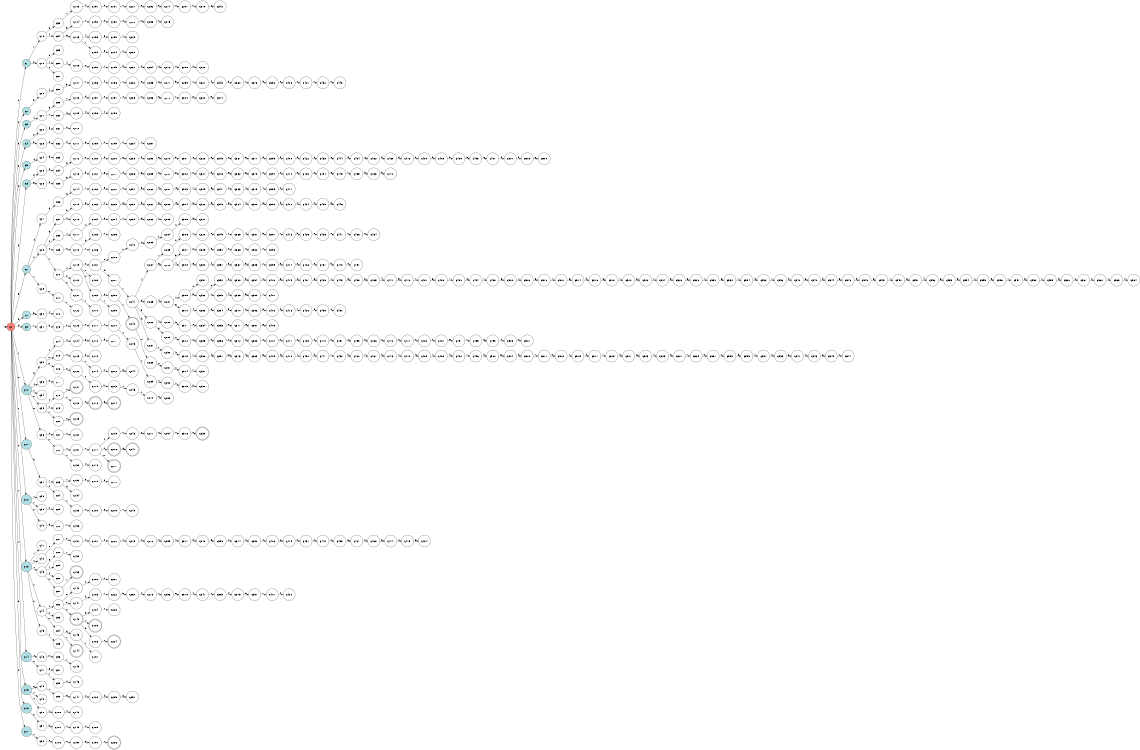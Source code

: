 digraph APTAALF {
__start0 [style = invis, shape = none, label = "", width = 0, height = 0];

rankdir=LR;
size="8,5";

s0 [style="filled", color="black", fillcolor="#ff817b" shape="circle", label="q0"];
s1 [style="filled", color="black", fillcolor="powderblue" shape="circle", label="q1"];
s2 [style="filled", color="black", fillcolor="powderblue" shape="circle", label="q2"];
s3 [style="filled", color="black", fillcolor="powderblue" shape="circle", label="q3"];
s4 [style="filled", color="black", fillcolor="powderblue" shape="circle", label="q4"];
s5 [style="filled", color="black", fillcolor="powderblue" shape="circle", label="q5"];
s6 [style="filled", color="black", fillcolor="powderblue" shape="circle", label="q6"];
s7 [style="filled", color="black", fillcolor="powderblue" shape="circle", label="q7"];
s8 [style="filled", color="black", fillcolor="powderblue" shape="circle", label="q8"];
s9 [style="filled", color="black", fillcolor="powderblue" shape="circle", label="q9"];
s10 [style="filled", color="black", fillcolor="powderblue" shape="circle", label="q10"];
s11 [style="filled", color="black", fillcolor="powderblue" shape="circle", label="q11"];
s12 [style="filled", color="black", fillcolor="powderblue" shape="circle", label="q12"];
s13 [style="filled", color="black", fillcolor="powderblue" shape="circle", label="q13"];
s14 [style="filled", color="black", fillcolor="powderblue" shape="circle", label="q14"];
s15 [style="filled", color="black", fillcolor="powderblue" shape="circle", label="q15"];
s16 [style="filled", color="black", fillcolor="powderblue" shape="circle", label="q16"];
s17 [style="filled", color="black", fillcolor="powderblue" shape="circle", label="q17"];
s18 [style="filled", color="black", fillcolor="white" shape="circle", label="q18"];
s19 [style="filled", color="black", fillcolor="white" shape="circle", label="q19"];
s20 [style="filled", color="black", fillcolor="white" shape="circle", label="q20"];
s21 [style="filled", color="black", fillcolor="white" shape="circle", label="q21"];
s22 [style="filled", color="black", fillcolor="white" shape="circle", label="q22"];
s23 [style="filled", color="black", fillcolor="white" shape="circle", label="q23"];
s24 [style="filled", color="black", fillcolor="white" shape="circle", label="q24"];
s25 [style="filled", color="black", fillcolor="white" shape="circle", label="q25"];
s26 [style="filled", color="black", fillcolor="white" shape="circle", label="q26"];
s27 [style="filled", color="black", fillcolor="white" shape="circle", label="q27"];
s28 [style="filled", color="black", fillcolor="white" shape="circle", label="q28"];
s29 [style="filled", color="black", fillcolor="white" shape="circle", label="q29"];
s30 [style="filled", color="black", fillcolor="white" shape="circle", label="q30"];
s31 [style="filled", color="black", fillcolor="white" shape="circle", label="q31"];
s32 [style="filled", color="black", fillcolor="white" shape="circle", label="q32"];
s33 [style="filled", color="black", fillcolor="white" shape="circle", label="q33"];
s34 [style="filled", color="black", fillcolor="white" shape="circle", label="q34"];
s35 [style="filled", color="black", fillcolor="white" shape="circle", label="q35"];
s36 [style="filled", color="black", fillcolor="white" shape="circle", label="q36"];
s37 [style="filled", color="black", fillcolor="white" shape="circle", label="q37"];
s38 [style="filled", color="black", fillcolor="white" shape="circle", label="q38"];
s39 [style="filled", color="black", fillcolor="white" shape="circle", label="q39"];
s40 [style="filled", color="black", fillcolor="white" shape="circle", label="q40"];
s41 [style="filled", color="black", fillcolor="white" shape="circle", label="q41"];
s42 [style="filled", color="black", fillcolor="white" shape="circle", label="q42"];
s43 [style="filled", color="black", fillcolor="white" shape="circle", label="q43"];
s44 [style="filled", color="black", fillcolor="white" shape="circle", label="q44"];
s45 [style="filled", color="black", fillcolor="white" shape="circle", label="q45"];
s46 [style="filled", color="black", fillcolor="white" shape="circle", label="q46"];
s47 [style="filled", color="black", fillcolor="white" shape="circle", label="q47"];
s48 [style="filled", color="black", fillcolor="white" shape="circle", label="q48"];
s49 [style="filled", color="black", fillcolor="white" shape="circle", label="q49"];
s50 [style="filled", color="black", fillcolor="white" shape="circle", label="q50"];
s51 [style="filled", color="black", fillcolor="white" shape="circle", label="q51"];
s52 [style="filled", color="black", fillcolor="white" shape="circle", label="q52"];
s53 [style="filled", color="black", fillcolor="white" shape="circle", label="q53"];
s54 [style="filled", color="black", fillcolor="white" shape="circle", label="q54"];
s55 [style="filled", color="black", fillcolor="white" shape="circle", label="q55"];
s56 [style="filled", color="black", fillcolor="white" shape="circle", label="q56"];
s57 [style="filled", color="black", fillcolor="white" shape="circle", label="q57"];
s58 [style="filled", color="black", fillcolor="white" shape="circle", label="q58"];
s59 [style="filled", color="black", fillcolor="white" shape="circle", label="q59"];
s60 [style="filled", color="black", fillcolor="white" shape="circle", label="q60"];
s61 [style="filled", color="black", fillcolor="white" shape="circle", label="q61"];
s62 [style="filled", color="black", fillcolor="white" shape="circle", label="q62"];
s63 [style="filled", color="black", fillcolor="white" shape="circle", label="q63"];
s64 [style="filled", color="black", fillcolor="white" shape="circle", label="q64"];
s65 [style="filled", color="black", fillcolor="white" shape="circle", label="q65"];
s66 [style="filled", color="black", fillcolor="white" shape="circle", label="q66"];
s67 [style="filled", color="black", fillcolor="white" shape="circle", label="q67"];
s68 [style="filled", color="black", fillcolor="white" shape="circle", label="q68"];
s69 [style="filled", color="black", fillcolor="white" shape="circle", label="q69"];
s70 [style="filled", color="black", fillcolor="white" shape="circle", label="q70"];
s71 [style="filled", color="black", fillcolor="white" shape="circle", label="q71"];
s72 [style="filled", color="black", fillcolor="white" shape="circle", label="q72"];
s73 [style="filled", color="black", fillcolor="white" shape="circle", label="q73"];
s74 [style="filled", color="black", fillcolor="white" shape="circle", label="q74"];
s75 [style="filled", color="black", fillcolor="white" shape="circle", label="q75"];
s76 [style="filled", color="black", fillcolor="white" shape="circle", label="q76"];
s77 [style="filled", color="black", fillcolor="white" shape="circle", label="q77"];
s78 [style="filled", color="black", fillcolor="white" shape="circle", label="q78"];
s79 [style="filled", color="black", fillcolor="white" shape="circle", label="q79"];
s80 [style="filled", color="black", fillcolor="white" shape="circle", label="q80"];
s81 [style="filled", color="black", fillcolor="white" shape="circle", label="q81"];
s82 [style="filled", color="black", fillcolor="white" shape="circle", label="q82"];
s83 [style="filled", color="black", fillcolor="white" shape="circle", label="q83"];
s84 [style="filled", color="black", fillcolor="white" shape="circle", label="q84"];
s85 [style="filled", color="black", fillcolor="white" shape="circle", label="q85"];
s86 [style="filled", color="black", fillcolor="white" shape="circle", label="q86"];
s87 [style="filled", color="black", fillcolor="white" shape="circle", label="q87"];
s88 [style="filled", color="black", fillcolor="white" shape="circle", label="q88"];
s89 [style="filled", color="black", fillcolor="white" shape="circle", label="q89"];
s90 [style="filled", color="black", fillcolor="white" shape="circle", label="q90"];
s91 [style="filled", color="black", fillcolor="white" shape="circle", label="q91"];
s92 [style="filled", color="black", fillcolor="white" shape="circle", label="q92"];
s93 [style="filled", color="black", fillcolor="white" shape="circle", label="q93"];
s94 [style="filled", color="black", fillcolor="white" shape="circle", label="q94"];
s95 [style="filled", color="black", fillcolor="white" shape="circle", label="q95"];
s96 [style="filled", color="black", fillcolor="white" shape="circle", label="q96"];
s97 [style="filled", color="black", fillcolor="white" shape="circle", label="q97"];
s98 [style="filled", color="black", fillcolor="white" shape="circle", label="q98"];
s99 [style="filled", color="black", fillcolor="white" shape="circle", label="q99"];
s100 [style="filled", color="black", fillcolor="white" shape="circle", label="q100"];
s101 [style="filled", color="black", fillcolor="white" shape="circle", label="q101"];
s102 [style="filled", color="black", fillcolor="white" shape="circle", label="q102"];
s103 [style="filled", color="black", fillcolor="white" shape="circle", label="q103"];
s104 [style="filled", color="black", fillcolor="white" shape="circle", label="q104"];
s105 [style="filled", color="black", fillcolor="white" shape="circle", label="q105"];
s106 [style="filled", color="black", fillcolor="white" shape="circle", label="q106"];
s107 [style="filled", color="black", fillcolor="white" shape="circle", label="q107"];
s108 [style="filled", color="black", fillcolor="white" shape="circle", label="q108"];
s109 [style="filled", color="black", fillcolor="white" shape="circle", label="q109"];
s110 [style="filled", color="black", fillcolor="white" shape="circle", label="q110"];
s111 [style="filled", color="black", fillcolor="white" shape="circle", label="q111"];
s112 [style="filled", color="black", fillcolor="white" shape="circle", label="q112"];
s113 [style="filled", color="black", fillcolor="white" shape="circle", label="q113"];
s114 [style="filled", color="black", fillcolor="white" shape="circle", label="q114"];
s115 [style="filled", color="black", fillcolor="white" shape="circle", label="q115"];
s116 [style="filled", color="black", fillcolor="white" shape="circle", label="q116"];
s117 [style="filled", color="black", fillcolor="white" shape="circle", label="q117"];
s118 [style="filled", color="black", fillcolor="white" shape="circle", label="q118"];
s119 [style="filled", color="black", fillcolor="white" shape="circle", label="q119"];
s120 [style="filled", color="black", fillcolor="white" shape="circle", label="q120"];
s121 [style="filled", color="black", fillcolor="white" shape="circle", label="q121"];
s122 [style="filled", color="black", fillcolor="white" shape="circle", label="q122"];
s123 [style="filled", color="black", fillcolor="white" shape="circle", label="q123"];
s124 [style="filled", color="black", fillcolor="white" shape="circle", label="q124"];
s125 [style="filled", color="black", fillcolor="white" shape="circle", label="q125"];
s126 [style="filled", color="black", fillcolor="white" shape="circle", label="q126"];
s127 [style="rounded,filled", color="black", fillcolor="white" shape="doublecircle", label="q127"];
s128 [style="filled", color="black", fillcolor="white" shape="circle", label="q128"];
s129 [style="rounded,filled", color="black", fillcolor="white" shape="doublecircle", label="q129"];
s130 [style="filled", color="black", fillcolor="white" shape="circle", label="q130"];
s131 [style="filled", color="black", fillcolor="white" shape="circle", label="q131"];
s132 [style="filled", color="black", fillcolor="white" shape="circle", label="q132"];
s133 [style="filled", color="black", fillcolor="white" shape="circle", label="q133"];
s134 [style="filled", color="black", fillcolor="white" shape="circle", label="q134"];
s135 [style="filled", color="black", fillcolor="white" shape="circle", label="q135"];
s136 [style="filled", color="black", fillcolor="white" shape="circle", label="q136"];
s137 [style="filled", color="black", fillcolor="white" shape="circle", label="q137"];
s138 [style="filled", color="black", fillcolor="white" shape="circle", label="q138"];
s139 [style="rounded,filled", color="black", fillcolor="white" shape="doublecircle", label="q139"];
s140 [style="filled", color="black", fillcolor="white" shape="circle", label="q140"];
s141 [style="filled", color="black", fillcolor="white" shape="circle", label="q141"];
s142 [style="rounded,filled", color="black", fillcolor="white" shape="doublecircle", label="q142"];
s143 [style="filled", color="black", fillcolor="white" shape="circle", label="q143"];
s144 [style="rounded,filled", color="black", fillcolor="white" shape="doublecircle", label="q144"];
s145 [style="filled", color="black", fillcolor="white" shape="circle", label="q145"];
s146 [style="filled", color="black", fillcolor="white" shape="circle", label="q146"];
s147 [style="filled", color="black", fillcolor="white" shape="circle", label="q147"];
s148 [style="filled", color="black", fillcolor="white" shape="circle", label="q148"];
s149 [style="filled", color="black", fillcolor="white" shape="circle", label="q149"];
s150 [style="filled", color="black", fillcolor="white" shape="circle", label="q150"];
s151 [style="filled", color="black", fillcolor="white" shape="circle", label="q151"];
s152 [style="filled", color="black", fillcolor="white" shape="circle", label="q152"];
s153 [style="filled", color="black", fillcolor="white" shape="circle", label="q153"];
s154 [style="filled", color="black", fillcolor="white" shape="circle", label="q154"];
s155 [style="filled", color="black", fillcolor="white" shape="circle", label="q155"];
s156 [style="filled", color="black", fillcolor="white" shape="circle", label="q156"];
s157 [style="filled", color="black", fillcolor="white" shape="circle", label="q157"];
s158 [style="filled", color="black", fillcolor="white" shape="circle", label="q158"];
s159 [style="filled", color="black", fillcolor="white" shape="circle", label="q159"];
s160 [style="filled", color="black", fillcolor="white" shape="circle", label="q160"];
s161 [style="filled", color="black", fillcolor="white" shape="circle", label="q161"];
s162 [style="filled", color="black", fillcolor="white" shape="circle", label="q162"];
s163 [style="filled", color="black", fillcolor="white" shape="circle", label="q163"];
s164 [style="filled", color="black", fillcolor="white" shape="circle", label="q164"];
s165 [style="filled", color="black", fillcolor="white" shape="circle", label="q165"];
s166 [style="filled", color="black", fillcolor="white" shape="circle", label="q166"];
s167 [style="filled", color="black", fillcolor="white" shape="circle", label="q167"];
s168 [style="filled", color="black", fillcolor="white" shape="circle", label="q168"];
s169 [style="filled", color="black", fillcolor="white" shape="circle", label="q169"];
s170 [style="filled", color="black", fillcolor="white" shape="circle", label="q170"];
s171 [style="filled", color="black", fillcolor="white" shape="circle", label="q171"];
s172 [style="filled", color="black", fillcolor="white" shape="circle", label="q172"];
s173 [style="filled", color="black", fillcolor="white" shape="circle", label="q173"];
s174 [style="filled", color="black", fillcolor="white" shape="circle", label="q174"];
s175 [style="filled", color="black", fillcolor="white" shape="circle", label="q175"];
s176 [style="rounded,filled", color="black", fillcolor="white" shape="doublecircle", label="q176"];
s177 [style="filled", color="black", fillcolor="white" shape="circle", label="q177"];
s178 [style="filled", color="black", fillcolor="white" shape="circle", label="q178"];
s179 [style="filled", color="black", fillcolor="white" shape="circle", label="q179"];
s180 [style="filled", color="black", fillcolor="white" shape="circle", label="q180"];
s181 [style="filled", color="black", fillcolor="white" shape="circle", label="q181"];
s182 [style="filled", color="black", fillcolor="white" shape="circle", label="q182"];
s183 [style="filled", color="black", fillcolor="white" shape="circle", label="q183"];
s184 [style="filled", color="black", fillcolor="white" shape="circle", label="q184"];
s185 [style="rounded,filled", color="black", fillcolor="white" shape="doublecircle", label="q185"];
s186 [style="filled", color="black", fillcolor="white" shape="circle", label="q186"];
s187 [style="filled", color="black", fillcolor="white" shape="circle", label="q187"];
s188 [style="filled", color="black", fillcolor="white" shape="circle", label="q188"];
s189 [style="filled", color="black", fillcolor="white" shape="circle", label="q189"];
s190 [style="filled", color="black", fillcolor="white" shape="circle", label="q190"];
s191 [style="filled", color="black", fillcolor="white" shape="circle", label="q191"];
s192 [style="filled", color="black", fillcolor="white" shape="circle", label="q192"];
s193 [style="filled", color="black", fillcolor="white" shape="circle", label="q193"];
s194 [style="filled", color="black", fillcolor="white" shape="circle", label="q194"];
s195 [style="filled", color="black", fillcolor="white" shape="circle", label="q195"];
s196 [style="filled", color="black", fillcolor="white" shape="circle", label="q196"];
s197 [style="filled", color="black", fillcolor="white" shape="circle", label="q197"];
s198 [style="filled", color="black", fillcolor="white" shape="circle", label="q198"];
s199 [style="filled", color="black", fillcolor="white" shape="circle", label="q199"];
s200 [style="filled", color="black", fillcolor="white" shape="circle", label="q200"];
s201 [style="filled", color="black", fillcolor="white" shape="circle", label="q201"];
s202 [style="filled", color="black", fillcolor="white" shape="circle", label="q202"];
s203 [style="filled", color="black", fillcolor="white" shape="circle", label="q203"];
s204 [style="filled", color="black", fillcolor="white" shape="circle", label="q204"];
s205 [style="filled", color="black", fillcolor="white" shape="circle", label="q205"];
s206 [style="filled", color="black", fillcolor="white" shape="circle", label="q206"];
s207 [style="filled", color="black", fillcolor="white" shape="circle", label="q207"];
s208 [style="filled", color="black", fillcolor="white" shape="circle", label="q208"];
s209 [style="filled", color="black", fillcolor="white" shape="circle", label="q209"];
s210 [style="filled", color="black", fillcolor="white" shape="circle", label="q210"];
s211 [style="filled", color="black", fillcolor="white" shape="circle", label="q211"];
s212 [style="filled", color="black", fillcolor="white" shape="circle", label="q212"];
s213 [style="filled", color="black", fillcolor="white" shape="circle", label="q213"];
s214 [style="rounded,filled", color="black", fillcolor="white" shape="doublecircle", label="q214"];
s215 [style="filled", color="black", fillcolor="white" shape="circle", label="q215"];
s216 [style="rounded,filled", color="black", fillcolor="white" shape="doublecircle", label="q216"];
s217 [style="rounded,filled", color="black", fillcolor="white" shape="doublecircle", label="q217"];
s218 [style="filled", color="black", fillcolor="white" shape="circle", label="q218"];
s219 [style="filled", color="black", fillcolor="white" shape="circle", label="q219"];
s220 [style="filled", color="black", fillcolor="white" shape="circle", label="q220"];
s221 [style="filled", color="black", fillcolor="white" shape="circle", label="q221"];
s222 [style="filled", color="black", fillcolor="white" shape="circle", label="q222"];
s223 [style="filled", color="black", fillcolor="white" shape="circle", label="q223"];
s224 [style="rounded,filled", color="black", fillcolor="white" shape="doublecircle", label="q224"];
s225 [style="filled", color="black", fillcolor="white" shape="circle", label="q225"];
s226 [style="rounded,filled", color="black", fillcolor="white" shape="doublecircle", label="q226"];
s227 [style="filled", color="black", fillcolor="white" shape="circle", label="q227"];
s228 [style="filled", color="black", fillcolor="white" shape="circle", label="q228"];
s229 [style="filled", color="black", fillcolor="white" shape="circle", label="q229"];
s230 [style="filled", color="black", fillcolor="white" shape="circle", label="q230"];
s231 [style="filled", color="black", fillcolor="white" shape="circle", label="q231"];
s232 [style="filled", color="black", fillcolor="white" shape="circle", label="q232"];
s233 [style="filled", color="black", fillcolor="white" shape="circle", label="q233"];
s234 [style="filled", color="black", fillcolor="white" shape="circle", label="q234"];
s235 [style="filled", color="black", fillcolor="white" shape="circle", label="q235"];
s236 [style="filled", color="black", fillcolor="white" shape="circle", label="q236"];
s237 [style="filled", color="black", fillcolor="white" shape="circle", label="q237"];
s238 [style="filled", color="black", fillcolor="white" shape="circle", label="q238"];
s239 [style="filled", color="black", fillcolor="white" shape="circle", label="q239"];
s240 [style="filled", color="black", fillcolor="white" shape="circle", label="q240"];
s241 [style="filled", color="black", fillcolor="white" shape="circle", label="q241"];
s242 [style="rounded,filled", color="black", fillcolor="white" shape="doublecircle", label="q242"];
s243 [style="filled", color="black", fillcolor="white" shape="circle", label="q243"];
s244 [style="filled", color="black", fillcolor="white" shape="circle", label="q244"];
s245 [style="filled", color="black", fillcolor="white" shape="circle", label="q245"];
s246 [style="filled", color="black", fillcolor="white" shape="circle", label="q246"];
s247 [style="rounded,filled", color="black", fillcolor="white" shape="doublecircle", label="q247"];
s248 [style="filled", color="black", fillcolor="white" shape="circle", label="q248"];
s249 [style="filled", color="black", fillcolor="white" shape="circle", label="q249"];
s250 [style="filled", color="black", fillcolor="white" shape="circle", label="q250"];
s251 [style="filled", color="black", fillcolor="white" shape="circle", label="q251"];
s252 [style="filled", color="black", fillcolor="white" shape="circle", label="q252"];
s253 [style="filled", color="black", fillcolor="white" shape="circle", label="q253"];
s254 [style="filled", color="black", fillcolor="white" shape="circle", label="q254"];
s255 [style="filled", color="black", fillcolor="white" shape="circle", label="q255"];
s256 [style="filled", color="black", fillcolor="white" shape="circle", label="q256"];
s257 [style="filled", color="black", fillcolor="white" shape="circle", label="q257"];
s258 [style="filled", color="black", fillcolor="white" shape="circle", label="q258"];
s259 [style="filled", color="black", fillcolor="white" shape="circle", label="q259"];
s260 [style="filled", color="black", fillcolor="white" shape="circle", label="q260"];
s261 [style="filled", color="black", fillcolor="white" shape="circle", label="q261"];
s262 [style="filled", color="black", fillcolor="white" shape="circle", label="q262"];
s263 [style="filled", color="black", fillcolor="white" shape="circle", label="q263"];
s264 [style="filled", color="black", fillcolor="white" shape="circle", label="q264"];
s265 [style="filled", color="black", fillcolor="white" shape="circle", label="q265"];
s266 [style="filled", color="black", fillcolor="white" shape="circle", label="q266"];
s267 [style="filled", color="black", fillcolor="white" shape="circle", label="q267"];
s268 [style="filled", color="black", fillcolor="white" shape="circle", label="q268"];
s269 [style="filled", color="black", fillcolor="white" shape="circle", label="q269"];
s270 [style="filled", color="black", fillcolor="white" shape="circle", label="q270"];
s271 [style="filled", color="black", fillcolor="white" shape="circle", label="q271"];
s272 [style="filled", color="black", fillcolor="white" shape="circle", label="q272"];
s273 [style="filled", color="black", fillcolor="white" shape="circle", label="q273"];
s274 [style="filled", color="black", fillcolor="white" shape="circle", label="q274"];
s275 [style="filled", color="black", fillcolor="white" shape="circle", label="q275"];
s276 [style="filled", color="black", fillcolor="white" shape="circle", label="q276"];
s277 [style="filled", color="black", fillcolor="white" shape="circle", label="q277"];
s278 [style="filled", color="black", fillcolor="white" shape="circle", label="q278"];
s279 [style="filled", color="black", fillcolor="white" shape="circle", label="q279"];
s280 [style="filled", color="black", fillcolor="white" shape="circle", label="q280"];
s281 [style="filled", color="black", fillcolor="white" shape="circle", label="q281"];
s282 [style="filled", color="black", fillcolor="white" shape="circle", label="q282"];
s283 [style="filled", color="black", fillcolor="white" shape="circle", label="q283"];
s284 [style="filled", color="black", fillcolor="white" shape="circle", label="q284"];
s285 [style="filled", color="black", fillcolor="white" shape="circle", label="q285"];
s286 [style="filled", color="black", fillcolor="white" shape="circle", label="q286"];
s287 [style="filled", color="black", fillcolor="white" shape="circle", label="q287"];
s288 [style="filled", color="black", fillcolor="white" shape="circle", label="q288"];
s289 [style="filled", color="black", fillcolor="white" shape="circle", label="q289"];
s290 [style="filled", color="black", fillcolor="white" shape="circle", label="q290"];
s291 [style="filled", color="black", fillcolor="white" shape="circle", label="q291"];
s292 [style="filled", color="black", fillcolor="white" shape="circle", label="q292"];
s293 [style="filled", color="black", fillcolor="white" shape="circle", label="q293"];
s294 [style="filled", color="black", fillcolor="white" shape="circle", label="q294"];
s295 [style="filled", color="black", fillcolor="white" shape="circle", label="q295"];
s296 [style="filled", color="black", fillcolor="white" shape="circle", label="q296"];
s297 [style="filled", color="black", fillcolor="white" shape="circle", label="q297"];
s298 [style="filled", color="black", fillcolor="white" shape="circle", label="q298"];
s299 [style="filled", color="black", fillcolor="white" shape="circle", label="q299"];
s300 [style="filled", color="black", fillcolor="white" shape="circle", label="q300"];
s301 [style="filled", color="black", fillcolor="white" shape="circle", label="q301"];
s302 [style="filled", color="black", fillcolor="white" shape="circle", label="q302"];
s303 [style="filled", color="black", fillcolor="white" shape="circle", label="q303"];
s304 [style="filled", color="black", fillcolor="white" shape="circle", label="q304"];
s305 [style="filled", color="black", fillcolor="white" shape="circle", label="q305"];
s306 [style="filled", color="black", fillcolor="white" shape="circle", label="q306"];
s307 [style="filled", color="black", fillcolor="white" shape="circle", label="q307"];
s308 [style="filled", color="black", fillcolor="white" shape="circle", label="q308"];
s309 [style="filled", color="black", fillcolor="white" shape="circle", label="q309"];
s310 [style="filled", color="black", fillcolor="white" shape="circle", label="q310"];
s311 [style="filled", color="black", fillcolor="white" shape="circle", label="q311"];
s312 [style="filled", color="black", fillcolor="white" shape="circle", label="q312"];
s313 [style="filled", color="black", fillcolor="white" shape="circle", label="q313"];
s314 [style="filled", color="black", fillcolor="white" shape="circle", label="q314"];
s315 [style="filled", color="black", fillcolor="white" shape="circle", label="q315"];
s316 [style="filled", color="black", fillcolor="white" shape="circle", label="q316"];
s317 [style="filled", color="black", fillcolor="white" shape="circle", label="q317"];
s318 [style="filled", color="black", fillcolor="white" shape="circle", label="q318"];
s319 [style="filled", color="black", fillcolor="white" shape="circle", label="q319"];
s320 [style="filled", color="black", fillcolor="white" shape="circle", label="q320"];
s321 [style="filled", color="black", fillcolor="white" shape="circle", label="q321"];
s322 [style="filled", color="black", fillcolor="white" shape="circle", label="q322"];
s323 [style="filled", color="black", fillcolor="white" shape="circle", label="q323"];
s324 [style="filled", color="black", fillcolor="white" shape="circle", label="q324"];
s325 [style="filled", color="black", fillcolor="white" shape="circle", label="q325"];
s326 [style="filled", color="black", fillcolor="white" shape="circle", label="q326"];
s327 [style="filled", color="black", fillcolor="white" shape="circle", label="q327"];
s328 [style="filled", color="black", fillcolor="white" shape="circle", label="q328"];
s329 [style="filled", color="black", fillcolor="white" shape="circle", label="q329"];
s330 [style="filled", color="black", fillcolor="white" shape="circle", label="q330"];
s331 [style="filled", color="black", fillcolor="white" shape="circle", label="q331"];
s332 [style="filled", color="black", fillcolor="white" shape="circle", label="q332"];
s333 [style="filled", color="black", fillcolor="white" shape="circle", label="q333"];
s334 [style="filled", color="black", fillcolor="white" shape="circle", label="q334"];
s335 [style="filled", color="black", fillcolor="white" shape="circle", label="q335"];
s336 [style="filled", color="black", fillcolor="white" shape="circle", label="q336"];
s337 [style="filled", color="black", fillcolor="white" shape="circle", label="q337"];
s338 [style="filled", color="black", fillcolor="white" shape="circle", label="q338"];
s339 [style="rounded,filled", color="black", fillcolor="white" shape="doublecircle", label="q339"];
s340 [style="filled", color="black", fillcolor="white" shape="circle", label="q340"];
s341 [style="filled", color="black", fillcolor="white" shape="circle", label="q341"];
s342 [style="filled", color="black", fillcolor="white" shape="circle", label="q342"];
s343 [style="filled", color="black", fillcolor="white" shape="circle", label="q343"];
s344 [style="filled", color="black", fillcolor="white" shape="circle", label="q344"];
s345 [style="filled", color="black", fillcolor="white" shape="circle", label="q345"];
s346 [style="filled", color="black", fillcolor="white" shape="circle", label="q346"];
s347 [style="filled", color="black", fillcolor="white" shape="circle", label="q347"];
s348 [style="filled", color="black", fillcolor="white" shape="circle", label="q348"];
s349 [style="filled", color="black", fillcolor="white" shape="circle", label="q349"];
s350 [style="filled", color="black", fillcolor="white" shape="circle", label="q350"];
s351 [style="filled", color="black", fillcolor="white" shape="circle", label="q351"];
s352 [style="filled", color="black", fillcolor="white" shape="circle", label="q352"];
s353 [style="filled", color="black", fillcolor="white" shape="circle", label="q353"];
s354 [style="filled", color="black", fillcolor="white" shape="circle", label="q354"];
s355 [style="filled", color="black", fillcolor="white" shape="circle", label="q355"];
s356 [style="filled", color="black", fillcolor="white" shape="circle", label="q356"];
s357 [style="filled", color="black", fillcolor="white" shape="circle", label="q357"];
s358 [style="filled", color="black", fillcolor="white" shape="circle", label="q358"];
s359 [style="filled", color="black", fillcolor="white" shape="circle", label="q359"];
s360 [style="filled", color="black", fillcolor="white" shape="circle", label="q360"];
s361 [style="filled", color="black", fillcolor="white" shape="circle", label="q361"];
s362 [style="filled", color="black", fillcolor="white" shape="circle", label="q362"];
s363 [style="filled", color="black", fillcolor="white" shape="circle", label="q363"];
s364 [style="filled", color="black", fillcolor="white" shape="circle", label="q364"];
s365 [style="filled", color="black", fillcolor="white" shape="circle", label="q365"];
s366 [style="filled", color="black", fillcolor="white" shape="circle", label="q366"];
s367 [style="filled", color="black", fillcolor="white" shape="circle", label="q367"];
s368 [style="filled", color="black", fillcolor="white" shape="circle", label="q368"];
s369 [style="filled", color="black", fillcolor="white" shape="circle", label="q369"];
s370 [style="filled", color="black", fillcolor="white" shape="circle", label="q370"];
s371 [style="filled", color="black", fillcolor="white" shape="circle", label="q371"];
s372 [style="filled", color="black", fillcolor="white" shape="circle", label="q372"];
s373 [style="filled", color="black", fillcolor="white" shape="circle", label="q373"];
s374 [style="filled", color="black", fillcolor="white" shape="circle", label="q374"];
s375 [style="filled", color="black", fillcolor="white" shape="circle", label="q375"];
s376 [style="filled", color="black", fillcolor="white" shape="circle", label="q376"];
s377 [style="filled", color="black", fillcolor="white" shape="circle", label="q377"];
s378 [style="filled", color="black", fillcolor="white" shape="circle", label="q378"];
s379 [style="filled", color="black", fillcolor="white" shape="circle", label="q379"];
s380 [style="filled", color="black", fillcolor="white" shape="circle", label="q380"];
s381 [style="filled", color="black", fillcolor="white" shape="circle", label="q381"];
s382 [style="filled", color="black", fillcolor="white" shape="circle", label="q382"];
s383 [style="filled", color="black", fillcolor="white" shape="circle", label="q383"];
s384 [style="filled", color="black", fillcolor="white" shape="circle", label="q384"];
s385 [style="filled", color="black", fillcolor="white" shape="circle", label="q385"];
s386 [style="filled", color="black", fillcolor="white" shape="circle", label="q386"];
s387 [style="filled", color="black", fillcolor="white" shape="circle", label="q387"];
s388 [style="filled", color="black", fillcolor="white" shape="circle", label="q388"];
s389 [style="filled", color="black", fillcolor="white" shape="circle", label="q389"];
s390 [style="filled", color="black", fillcolor="white" shape="circle", label="q390"];
s391 [style="filled", color="black", fillcolor="white" shape="circle", label="q391"];
s392 [style="filled", color="black", fillcolor="white" shape="circle", label="q392"];
s393 [style="filled", color="black", fillcolor="white" shape="circle", label="q393"];
s394 [style="filled", color="black", fillcolor="white" shape="circle", label="q394"];
s395 [style="filled", color="black", fillcolor="white" shape="circle", label="q395"];
s396 [style="filled", color="black", fillcolor="white" shape="circle", label="q396"];
s397 [style="filled", color="black", fillcolor="white" shape="circle", label="q397"];
s398 [style="filled", color="black", fillcolor="white" shape="circle", label="q398"];
s399 [style="filled", color="black", fillcolor="white" shape="circle", label="q399"];
s400 [style="filled", color="black", fillcolor="white" shape="circle", label="q400"];
s401 [style="filled", color="black", fillcolor="white" shape="circle", label="q401"];
s402 [style="filled", color="black", fillcolor="white" shape="circle", label="q402"];
s403 [style="filled", color="black", fillcolor="white" shape="circle", label="q403"];
s404 [style="filled", color="black", fillcolor="white" shape="circle", label="q404"];
s405 [style="filled", color="black", fillcolor="white" shape="circle", label="q405"];
s406 [style="filled", color="black", fillcolor="white" shape="circle", label="q406"];
s407 [style="filled", color="black", fillcolor="white" shape="circle", label="q407"];
s408 [style="filled", color="black", fillcolor="white" shape="circle", label="q408"];
s409 [style="filled", color="black", fillcolor="white" shape="circle", label="q409"];
s410 [style="filled", color="black", fillcolor="white" shape="circle", label="q410"];
s411 [style="filled", color="black", fillcolor="white" shape="circle", label="q411"];
s412 [style="filled", color="black", fillcolor="white" shape="circle", label="q412"];
s413 [style="filled", color="black", fillcolor="white" shape="circle", label="q413"];
s414 [style="filled", color="black", fillcolor="white" shape="circle", label="q414"];
s415 [style="filled", color="black", fillcolor="white" shape="circle", label="q415"];
s416 [style="filled", color="black", fillcolor="white" shape="circle", label="q416"];
s417 [style="filled", color="black", fillcolor="white" shape="circle", label="q417"];
s418 [style="filled", color="black", fillcolor="white" shape="circle", label="q418"];
s419 [style="filled", color="black", fillcolor="white" shape="circle", label="q419"];
s420 [style="filled", color="black", fillcolor="white" shape="circle", label="q420"];
s421 [style="filled", color="black", fillcolor="white" shape="circle", label="q421"];
s422 [style="filled", color="black", fillcolor="white" shape="circle", label="q422"];
s423 [style="filled", color="black", fillcolor="white" shape="circle", label="q423"];
s424 [style="filled", color="black", fillcolor="white" shape="circle", label="q424"];
s425 [style="filled", color="black", fillcolor="white" shape="circle", label="q425"];
s426 [style="filled", color="black", fillcolor="white" shape="circle", label="q426"];
s427 [style="filled", color="black", fillcolor="white" shape="circle", label="q427"];
s428 [style="filled", color="black", fillcolor="white" shape="circle", label="q428"];
s429 [style="filled", color="black", fillcolor="white" shape="circle", label="q429"];
s430 [style="filled", color="black", fillcolor="white" shape="circle", label="q430"];
s431 [style="filled", color="black", fillcolor="white" shape="circle", label="q431"];
s432 [style="filled", color="black", fillcolor="white" shape="circle", label="q432"];
s433 [style="filled", color="black", fillcolor="white" shape="circle", label="q433"];
s434 [style="filled", color="black", fillcolor="white" shape="circle", label="q434"];
s435 [style="filled", color="black", fillcolor="white" shape="circle", label="q435"];
s436 [style="filled", color="black", fillcolor="white" shape="circle", label="q436"];
s437 [style="filled", color="black", fillcolor="white" shape="circle", label="q437"];
s438 [style="filled", color="black", fillcolor="white" shape="circle", label="q438"];
s439 [style="filled", color="black", fillcolor="white" shape="circle", label="q439"];
s440 [style="filled", color="black", fillcolor="white" shape="circle", label="q440"];
s441 [style="filled", color="black", fillcolor="white" shape="circle", label="q441"];
s442 [style="filled", color="black", fillcolor="white" shape="circle", label="q442"];
s443 [style="filled", color="black", fillcolor="white" shape="circle", label="q443"];
s444 [style="filled", color="black", fillcolor="white" shape="circle", label="q444"];
s445 [style="filled", color="black", fillcolor="white" shape="circle", label="q445"];
s446 [style="filled", color="black", fillcolor="white" shape="circle", label="q446"];
s447 [style="filled", color="black", fillcolor="white" shape="circle", label="q447"];
s448 [style="filled", color="black", fillcolor="white" shape="circle", label="q448"];
s449 [style="filled", color="black", fillcolor="white" shape="circle", label="q449"];
s450 [style="filled", color="black", fillcolor="white" shape="circle", label="q450"];
s451 [style="filled", color="black", fillcolor="white" shape="circle", label="q451"];
s452 [style="filled", color="black", fillcolor="white" shape="circle", label="q452"];
s453 [style="filled", color="black", fillcolor="white" shape="circle", label="q453"];
s454 [style="filled", color="black", fillcolor="white" shape="circle", label="q454"];
s455 [style="filled", color="black", fillcolor="white" shape="circle", label="q455"];
s456 [style="filled", color="black", fillcolor="white" shape="circle", label="q456"];
s457 [style="filled", color="black", fillcolor="white" shape="circle", label="q457"];
s458 [style="filled", color="black", fillcolor="white" shape="circle", label="q458"];
s459 [style="filled", color="black", fillcolor="white" shape="circle", label="q459"];
s460 [style="filled", color="black", fillcolor="white" shape="circle", label="q460"];
s461 [style="filled", color="black", fillcolor="white" shape="circle", label="q461"];
s462 [style="filled", color="black", fillcolor="white" shape="circle", label="q462"];
s463 [style="filled", color="black", fillcolor="white" shape="circle", label="q463"];
s464 [style="filled", color="black", fillcolor="white" shape="circle", label="q464"];
s465 [style="filled", color="black", fillcolor="white" shape="circle", label="q465"];
s466 [style="filled", color="black", fillcolor="white" shape="circle", label="q466"];
s467 [style="filled", color="black", fillcolor="white" shape="circle", label="q467"];
s468 [style="filled", color="black", fillcolor="white" shape="circle", label="q468"];
s469 [style="filled", color="black", fillcolor="white" shape="circle", label="q469"];
s470 [style="filled", color="black", fillcolor="white" shape="circle", label="q470"];
s471 [style="filled", color="black", fillcolor="white" shape="circle", label="q471"];
s472 [style="filled", color="black", fillcolor="white" shape="circle", label="q472"];
s473 [style="filled", color="black", fillcolor="white" shape="circle", label="q473"];
s474 [style="filled", color="black", fillcolor="white" shape="circle", label="q474"];
s475 [style="filled", color="black", fillcolor="white" shape="circle", label="q475"];
s476 [style="filled", color="black", fillcolor="white" shape="circle", label="q476"];
s477 [style="filled", color="black", fillcolor="white" shape="circle", label="q477"];
s478 [style="filled", color="black", fillcolor="white" shape="circle", label="q478"];
s479 [style="filled", color="black", fillcolor="white" shape="circle", label="q479"];
s480 [style="filled", color="black", fillcolor="white" shape="circle", label="q480"];
s481 [style="filled", color="black", fillcolor="white" shape="circle", label="q481"];
s482 [style="filled", color="black", fillcolor="white" shape="circle", label="q482"];
s483 [style="filled", color="black", fillcolor="white" shape="circle", label="q483"];
s484 [style="filled", color="black", fillcolor="white" shape="circle", label="q484"];
s485 [style="filled", color="black", fillcolor="white" shape="circle", label="q485"];
s486 [style="filled", color="black", fillcolor="white" shape="circle", label="q486"];
s487 [style="filled", color="black", fillcolor="white" shape="circle", label="q487"];
s488 [style="filled", color="black", fillcolor="white" shape="circle", label="q488"];
s489 [style="filled", color="black", fillcolor="white" shape="circle", label="q489"];
s490 [style="filled", color="black", fillcolor="white" shape="circle", label="q490"];
s491 [style="filled", color="black", fillcolor="white" shape="circle", label="q491"];
s492 [style="filled", color="black", fillcolor="white" shape="circle", label="q492"];
s493 [style="filled", color="black", fillcolor="white" shape="circle", label="q493"];
s494 [style="filled", color="black", fillcolor="white" shape="circle", label="q494"];
s495 [style="filled", color="black", fillcolor="white" shape="circle", label="q495"];
s496 [style="filled", color="black", fillcolor="white" shape="circle", label="q496"];
s497 [style="filled", color="black", fillcolor="white" shape="circle", label="q497"];
s498 [style="filled", color="black", fillcolor="white" shape="circle", label="q498"];
s499 [style="filled", color="black", fillcolor="white" shape="circle", label="q499"];
s500 [style="filled", color="black", fillcolor="white" shape="circle", label="q500"];
s501 [style="filled", color="black", fillcolor="white" shape="circle", label="q501"];
s502 [style="filled", color="black", fillcolor="white" shape="circle", label="q502"];
s503 [style="filled", color="black", fillcolor="white" shape="circle", label="q503"];
s504 [style="filled", color="black", fillcolor="white" shape="circle", label="q504"];
s505 [style="filled", color="black", fillcolor="white" shape="circle", label="q505"];
s506 [style="filled", color="black", fillcolor="white" shape="circle", label="q506"];
s507 [style="filled", color="black", fillcolor="white" shape="circle", label="q507"];
s508 [style="filled", color="black", fillcolor="white" shape="circle", label="q508"];
s509 [style="filled", color="black", fillcolor="white" shape="circle", label="q509"];
s510 [style="filled", color="black", fillcolor="white" shape="circle", label="q510"];
s511 [style="filled", color="black", fillcolor="white" shape="circle", label="q511"];
s512 [style="filled", color="black", fillcolor="white" shape="circle", label="q512"];
s513 [style="filled", color="black", fillcolor="white" shape="circle", label="q513"];
s514 [style="filled", color="black", fillcolor="white" shape="circle", label="q514"];
s515 [style="filled", color="black", fillcolor="white" shape="circle", label="q515"];
s516 [style="filled", color="black", fillcolor="white" shape="circle", label="q516"];
s517 [style="filled", color="black", fillcolor="white" shape="circle", label="q517"];
s518 [style="filled", color="black", fillcolor="white" shape="circle", label="q518"];
s519 [style="filled", color="black", fillcolor="white" shape="circle", label="q519"];
s520 [style="filled", color="black", fillcolor="white" shape="circle", label="q520"];
s521 [style="filled", color="black", fillcolor="white" shape="circle", label="q521"];
s522 [style="filled", color="black", fillcolor="white" shape="circle", label="q522"];
s523 [style="filled", color="black", fillcolor="white" shape="circle", label="q523"];
s524 [style="filled", color="black", fillcolor="white" shape="circle", label="q524"];
s525 [style="filled", color="black", fillcolor="white" shape="circle", label="q525"];
s526 [style="filled", color="black", fillcolor="white" shape="circle", label="q526"];
s527 [style="filled", color="black", fillcolor="white" shape="circle", label="q527"];
s528 [style="filled", color="black", fillcolor="white" shape="circle", label="q528"];
s529 [style="filled", color="black", fillcolor="white" shape="circle", label="q529"];
s530 [style="filled", color="black", fillcolor="white" shape="circle", label="q530"];
s531 [style="filled", color="black", fillcolor="white" shape="circle", label="q531"];
s532 [style="filled", color="black", fillcolor="white" shape="circle", label="q532"];
s533 [style="filled", color="black", fillcolor="white" shape="circle", label="q533"];
s534 [style="filled", color="black", fillcolor="white" shape="circle", label="q534"];
s535 [style="filled", color="black", fillcolor="white" shape="circle", label="q535"];
s536 [style="filled", color="black", fillcolor="white" shape="circle", label="q536"];
s537 [style="filled", color="black", fillcolor="white" shape="circle", label="q537"];
s538 [style="filled", color="black", fillcolor="white" shape="circle", label="q538"];
s539 [style="filled", color="black", fillcolor="white" shape="circle", label="q539"];
s540 [style="filled", color="black", fillcolor="white" shape="circle", label="q540"];
s541 [style="filled", color="black", fillcolor="white" shape="circle", label="q541"];
s542 [style="filled", color="black", fillcolor="white" shape="circle", label="q542"];
s543 [style="filled", color="black", fillcolor="white" shape="circle", label="q543"];
s544 [style="filled", color="black", fillcolor="white" shape="circle", label="q544"];
s545 [style="filled", color="black", fillcolor="white" shape="circle", label="q545"];
s546 [style="filled", color="black", fillcolor="white" shape="circle", label="q546"];
s547 [style="filled", color="black", fillcolor="white" shape="circle", label="q547"];
s548 [style="filled", color="black", fillcolor="white" shape="circle", label="q548"];
s549 [style="filled", color="black", fillcolor="white" shape="circle", label="q549"];
s550 [style="filled", color="black", fillcolor="white" shape="circle", label="q550"];
s551 [style="filled", color="black", fillcolor="white" shape="circle", label="q551"];
s552 [style="filled", color="black", fillcolor="white" shape="circle", label="q552"];
s553 [style="filled", color="black", fillcolor="white" shape="circle", label="q553"];
s554 [style="filled", color="black", fillcolor="white" shape="circle", label="q554"];
s555 [style="filled", color="black", fillcolor="white" shape="circle", label="q555"];
s556 [style="filled", color="black", fillcolor="white" shape="circle", label="q556"];
s557 [style="filled", color="black", fillcolor="white" shape="circle", label="q557"];
s558 [style="filled", color="black", fillcolor="white" shape="circle", label="q558"];
s559 [style="filled", color="black", fillcolor="white" shape="circle", label="q559"];
s560 [style="filled", color="black", fillcolor="white" shape="circle", label="q560"];
s561 [style="filled", color="black", fillcolor="white" shape="circle", label="q561"];
s562 [style="filled", color="black", fillcolor="white" shape="circle", label="q562"];
s563 [style="filled", color="black", fillcolor="white" shape="circle", label="q563"];
s564 [style="filled", color="black", fillcolor="white" shape="circle", label="q564"];
subgraph cluster_main { 
	graph [pad=".75", ranksep="0.15", nodesep="0.15"];
	 style=invis; 
	__start0 -> s0 [penwidth=2];
}
s0 -> s1 [label="0"];
s0 -> s2 [label="2"];
s0 -> s3 [label="5"];
s0 -> s4 [label="8"];
s0 -> s5 [label="d"];
s0 -> s6 [label="f"];
s0 -> s7 [label="g"];
s0 -> s8 [label="h"];
s0 -> s9 [label="k"];
s0 -> s10 [label="r"];
s0 -> s11 [label="s"];
s0 -> s12 [label="t"];
s0 -> s13 [label="u"];
s0 -> s14 [label="v"];
s0 -> s15 [label="w"];
s0 -> s16 [label="x"];
s0 -> s17 [label="y"];
s1 -> s18 [label="1"];
s1 -> s19 [label="2"];
s2 -> s20 [label="3"];
s3 -> s21 [label="4"];
s4 -> s22 [label="2"];
s4 -> s23 [label="9"];
s5 -> s24 [label="f"];
s6 -> s25 [label="d"];
s6 -> s26 [label="g"];
s7 -> s27 [label="f"];
s7 -> s28 [label="u"];
s7 -> s29 [label="v"];
s8 -> s30 [label="5"];
s9 -> s31 [label="7"];
s10 -> s32 [label="q"];
s10 -> s33 [label="t"];
s10 -> s34 [label="v"];
s10 -> s35 [label="w"];
s10 -> s36 [label="x"];
s11 -> s37 [label="k"];
s12 -> s38 [label="r"];
s12 -> s39 [label="v"];
s12 -> s40 [label="w"];
s13 -> s41 [label="r"];
s13 -> s42 [label="s"];
s13 -> s43 [label="t"];
s13 -> s44 [label="v"];
s13 -> s45 [label="w"];
s14 -> s46 [label="t"];
s14 -> s47 [label="u"];
s15 -> s48 [label="q"];
s15 -> s49 [label="r"];
s15 -> s50 [label="t"];
s16 -> s51 [label="w"];
s17 -> s52 [label="v"];
s18 -> s53 [label="3"];
s18 -> s54 [label="4"];
s19 -> s55 [label="0"];
s19 -> s56 [label="1"];
s19 -> s57 [label="8"];
s20 -> s58 [label="4"];
s21 -> s59 [label="5"];
s21 -> s60 [label="7"];
s22 -> s61 [label="8"];
s23 -> s62 [label="d"];
s24 -> s63 [label="g"];
s25 -> s64 [label="f"];
s26 -> s65 [label="f"];
s27 -> s66 [label="d"];
s28 -> s67 [label="g"];
s28 -> s68 [label="s"];
s28 -> s69 [label="t"];
s28 -> s70 [label="v"];
s29 -> s71 [label="w"];
s30 -> s72 [label="4"];
s31 -> s73 [label="k"];
s32 -> s74 [label="t"];
s32 -> s75 [label="w"];
s32 -> s76 [label="x"];
s33 -> s77 [label="u"];
s35 -> s78 [label="t"];
s35 -> s79 [label="u"];
s35 -> s80 [label="v"];
s36 -> s81 [label="t"];
s36 -> s82 [label="w"];
s37 -> s83 [label="7"];
s37 -> s84 [label="s"];
s39 -> s85 [label="u"];
s40 -> s86 [label="q"];
s42 -> s87 [label="t"];
s43 -> s88 [label="q"];
s43 -> s89 [label="r"];
s43 -> s90 [label="s"];
s43 -> s91 [label="w"];
s44 -> s92 [label="t"];
s44 -> s93 [label="u"];
s44 -> s94 [label="w"];
s45 -> s95 [label="r"];
s46 -> s96 [label="w"];
s47 -> s97 [label="g"];
s47 -> s98 [label="v"];
s48 -> s99 [label="r"];
s50 -> s100 [label="v"];
s51 -> s101 [label="y"];
s52 -> s102 [label="t"];
s53 -> s103 [label="1"];
s54 -> s104 [label="5"];
s54 -> s105 [label="6"];
s56 -> s106 [label="4"];
s58 -> s107 [label="3"];
s59 -> s108 [label="7"];
s60 -> s109 [label="k"];
s61 -> s110 [label="2"];
s62 -> s111 [label="f"];
s64 -> s112 [label="g"];
s65 -> s113 [label="g"];
s66 -> s114 [label="6"];
s67 -> s115 [label="e"];
s67 -> s116 [label="u"];
s68 -> s117 [label="t"];
s69 -> s118 [label="w"];
s70 -> s119 [label="t"];
s70 -> s120 [label="u"];
s70 -> s121 [label="w"];
s71 -> s122 [label="r"];
s73 -> s123 [label="s"];
s74 -> s124 [label="u"];
s75 -> s125 [label="t"];
s76 -> s126 [label="w"];
s78 -> s127 [label="u"];
s78 -> s128 [label="v"];
s80 -> s129 [label="u"];
s81 -> s130 [label="v"];
s82 -> s131 [label="t"];
s82 -> s132 [label="v"];
s83 -> s133 [label="1"];
s83 -> s134 [label="k"];
s84 -> s135 [label="t"];
s86 -> s136 [label="r"];
s87 -> s137 [label="s"];
s88 -> s138 [label="r"];
s91 -> s139 [label="r"];
s92 -> s140 [label="e"];
s92 -> s141 [label="s"];
s92 -> s142 [label="w"];
s94 -> s143 [label="q"];
s94 -> s144 [label="r"];
s96 -> s145 [label="r"];
s98 -> s146 [label="u"];
s99 -> s147 [label="q"];
s100 -> s148 [label="u"];
s101 -> s149 [label="v"];
s102 -> s150 [label="w"];
s103 -> s151 [label="4"];
s104 -> s152 [label="7"];
s105 -> s153 [label="4"];
s105 -> s154 [label="7"];
s106 -> s155 [label="6"];
s107 -> s156 [label="1"];
s108 -> s157 [label="k"];
s109 -> s158 [label="s"];
s111 -> s159 [label="g"];
s112 -> s160 [label="e"];
s113 -> s161 [label="f"];
s114 -> s162 [label="7"];
s115 -> s163 [label="g"];
s117 -> s164 [label="w"];
s118 -> s165 [label="q"];
s118 -> s166 [label="r"];
s119 -> s167 [label="s"];
s119 -> s168 [label="v"];
s119 -> s169 [label="w"];
s121 -> s170 [label="r"];
s123 -> s171 [label="t"];
s124 -> s172 [label="g"];
s125 -> s173 [label="8"];
s125 -> s174 [label="v"];
s126 -> s175 [label="t"];
s128 -> s176 [label="u"];
s131 -> s177 [label="v"];
s132 -> s178 [label="u"];
s133 -> s179 [label="2"];
s135 -> s180 [label="w"];
s137 -> s181 [label="u"];
s140 -> s182 [label="s"];
s141 -> s183 [label="k"];
s142 -> s184 [label="q"];
s142 -> s185 [label="r"];
s142 -> s186 [label="x"];
s143 -> s187 [label="r"];
s147 -> s188 [label="s"];
s149 -> s189 [label="u"];
s150 -> s190 [label="q"];
s151 -> s191 [label="5"];
s152 -> s192 [label="s"];
s153 -> s193 [label="6"];
s154 -> s194 [label="e"];
s155 -> s195 [label="7"];
s156 -> s196 [label="4"];
s157 -> s197 [label="s"];
s158 -> s198 [label="t"];
s159 -> s199 [label="u"];
s160 -> s200 [label="f"];
s161 -> s201 [label="g"];
s162 -> s202 [label="e"];
s163 -> s203 [label="u"];
s164 -> s204 [label="q"];
s165 -> s205 [label="r"];
s167 -> s206 [label="e"];
s167 -> s207 [label="k"];
s169 -> s208 [label="q"];
s169 -> s209 [label="r"];
s171 -> s210 [label="v"];
s172 -> s211 [label="f"];
s174 -> s212 [label="u"];
s175 -> s213 [label="w"];
s176 -> s214 [label="g"];
s177 -> s215 [label="t"];
s177 -> s216 [label="u"];
s177 -> s217 [label="w"];
s179 -> s218 [label="8"];
s180 -> s219 [label="q"];
s181 -> s220 [label="s"];
s182 -> s221 [label="u"];
s183 -> s222 [label="7"];
s184 -> s223 [label="r"];
s186 -> s224 [label="r"];
s188 -> s225 [label="k"];
s190 -> s226 [label="r"];
s191 -> s227 [label="7"];
s192 -> s228 [label="t"];
s193 -> s229 [label="7"];
s194 -> s230 [label="s"];
s195 -> s231 [label="k"];
s196 -> s232 [label="1"];
s197 -> s233 [label="t"];
s199 -> s234 [label="s"];
s200 -> s235 [label="g"];
s201 -> s236 [label="f"];
s202 -> s237 [label="s"];
s203 -> s238 [label="g"];
s204 -> s239 [label="r"];
s206 -> s240 [label="s"];
s207 -> s241 [label="7"];
s208 -> s242 [label="r"];
s210 -> s243 [label="t"];
s212 -> s244 [label="g"];
s213 -> s245 [label="t"];
s215 -> s246 [label="v"];
s216 -> s247 [label="g"];
s219 -> s248 [label="r"];
s220 -> s249 [label="t"];
s222 -> s250 [label="5"];
s225 -> s251 [label="e"];
s227 -> s252 [label="e"];
s228 -> s253 [label="w"];
s231 -> s254 [label="s"];
s232 -> s255 [label="0"];
s233 -> s256 [label="w"];
s234 -> s257 [label="v"];
s235 -> s258 [label="f"];
s236 -> s259 [label="g"];
s237 -> s260 [label="e"];
s238 -> s261 [label="e"];
s239 -> s262 [label="q"];
s240 -> s263 [label="u"];
s241 -> s264 [label="4"];
s241 -> s265 [label="5"];
s241 -> s266 [label="e"];
s241 -> s267 [label="k"];
s242 -> s268 [label="w"];
s243 -> s269 [label="v"];
s245 -> s270 [label="v"];
s246 -> s271 [label="y"];
s249 -> s272 [label="s"];
s250 -> s273 [label="4"];
s252 -> s274 [label="s"];
s253 -> s275 [label="r"];
s254 -> s276 [label="t"];
s255 -> s277 [label="2"];
s256 -> s278 [label="q"];
s258 -> s279 [label="8"];
s259 -> s280 [label="u"];
s260 -> s281 [label="f"];
s261 -> s282 [label="g"];
s262 -> s283 [label="r"];
s263 -> s284 [label="s"];
s264 -> s285 [label="1"];
s264 -> s286 [label="6"];
s265 -> s287 [label="4"];
s266 -> s288 [label="7"];
s266 -> s289 [label="g"];
s267 -> s290 [label="7"];
s268 -> s291 [label="x"];
s269 -> s292 [label="t"];
s270 -> s293 [label="u"];
s271 -> s294 [label="t"];
s272 -> s295 [label="u"];
s273 -> s296 [label="1"];
s274 -> s297 [label="t"];
s276 -> s298 [label="v"];
s277 -> s299 [label="3"];
s278 -> s300 [label="r"];
s279 -> s301 [label="9"];
s280 -> s302 [label="g"];
s281 -> s303 [label="e"];
s282 -> s304 [label="e"];
s284 -> s305 [label="u"];
s285 -> s306 [label="0"];
s286 -> s307 [label="3"];
s286 -> s308 [label="4"];
s287 -> s309 [label="1"];
s287 -> s310 [label="6"];
s288 -> s311 [label="k"];
s289 -> s312 [label="u"];
s290 -> s313 [label="k"];
s291 -> s314 [label="w"];
s292 -> s315 [label="v"];
s294 -> s316 [label="v"];
s295 -> s317 [label="s"];
s296 -> s318 [label="6"];
s297 -> s319 [label="v"];
s298 -> s320 [label="u"];
s299 -> s321 [label="1"];
s300 -> s322 [label="p"];
s301 -> s323 [label="c"];
s302 -> s324 [label="u"];
s303 -> s325 [label="7"];
s304 -> s326 [label="g"];
s305 -> s327 [label="g"];
s306 -> s328 [label="1"];
s307 -> s329 [label="2"];
s308 -> s330 [label="6"];
s309 -> s331 [label="0"];
s309 -> s332 [label="3"];
s310 -> s333 [label="4"];
s311 -> s334 [label="s"];
s312 -> s335 [label="s"];
s313 -> s336 [label="7"];
s314 -> s337 [label="r"];
s315 -> s338 [label="y"];
s316 -> s339 [label="u"];
s317 -> s340 [label="d"];
s318 -> s341 [label="4"];
s319 -> s342 [label="y"];
s321 -> s343 [label="4"];
s322 -> s344 [label="n"];
s323 -> s345 [label="9"];
s324 -> s346 [label="d"];
s325 -> s347 [label="e"];
s326 -> s348 [label="e"];
s328 -> s349 [label="0"];
s329 -> s350 [label="3"];
s330 -> s351 [label="4"];
s332 -> s352 [label="0"];
s332 -> s353 [label="1"];
s333 -> s354 [label="6"];
s334 -> s355 [label="e"];
s335 -> s356 [label="u"];
s336 -> s357 [label="k"];
s340 -> s358 [label="e"];
s341 -> s359 [label="1"];
s343 -> s360 [label="5"];
s345 -> s361 [label="c"];
s346 -> s362 [label="e"];
s347 -> s363 [label="s"];
s348 -> s364 [label="g"];
s349 -> s365 [label="1"];
s350 -> s366 [label="s"];
s351 -> s367 [label="6"];
s352 -> s368 [label="2"];
s353 -> s369 [label="4"];
s354 -> s370 [label="3"];
s355 -> s371 [label="s"];
s356 -> s372 [label="s"];
s357 -> s373 [label="m"];
s358 -> s374 [label="s"];
s359 -> s375 [label="4"];
s360 -> s376 [label="7"];
s361 -> s377 [label="9"];
s362 -> s378 [label="g"];
s363 -> s379 [label="t"];
s364 -> s380 [label="u"];
s365 -> s381 [label="4"];
s366 -> s382 [label="t"];
s367 -> s383 [label="3"];
s368 -> s384 [label="3"];
s369 -> s385 [label="5"];
s370 -> s386 [label="2"];
s371 -> s387 [label="e"];
s372 -> s388 [label="u"];
s373 -> s389 [label="k"];
s374 -> s390 [label="u"];
s375 -> s391 [label="5"];
s376 -> s392 [label="k"];
s377 -> s393 [label="d"];
s378 -> s394 [label="u"];
s379 -> s395 [label="v"];
s380 -> s396 [label="g"];
s381 -> s397 [label="5"];
s382 -> s398 [label="v"];
s383 -> s399 [label="1"];
s384 -> s400 [label="2"];
s385 -> s401 [label="7"];
s386 -> s402 [label="3"];
s387 -> s403 [label="g"];
s388 -> s404 [label="s"];
s389 -> s405 [label="m"];
s390 -> s406 [label="s"];
s391 -> s407 [label="7"];
s392 -> s408 [label="s"];
s393 -> s409 [label="f"];
s394 -> s410 [label="s"];
s395 -> s411 [label="u"];
s396 -> s412 [label="f"];
s397 -> s413 [label="7"];
s399 -> s414 [label="3"];
s400 -> s415 [label="3"];
s402 -> s416 [label="k"];
s404 -> s417 [label="u"];
s405 -> s418 [label="k"];
s406 -> s419 [label="y"];
s407 -> s420 [label="4"];
s408 -> s421 [label="t"];
s409 -> s422 [label="d"];
s410 -> s423 [label="e"];
s412 -> s424 [label="v"];
s413 -> s425 [label="k"];
s414 -> s426 [label="2"];
s415 -> s427 [label="2"];
s416 -> s428 [label="7"];
s417 -> s429 [label="s"];
s418 -> s430 [label="7"];
s419 -> s431 [label="u"];
s421 -> s432 [label="v"];
s422 -> s433 [label="9"];
s423 -> s434 [label="s"];
s424 -> s435 [label="u"];
s425 -> s436 [label="s"];
s426 -> s437 [label="0"];
s427 -> s438 [label="3"];
s428 -> s439 [label="e"];
s429 -> s440 [label="t"];
s430 -> s441 [label="k"];
s431 -> s442 [label="s"];
s432 -> s443 [label="u"];
s433 -> s444 [label="c"];
s434 -> s445 [label="e"];
s435 -> s446 [label="g"];
s436 -> s447 [label="t"];
s437 -> s448 [label="b"];
s438 -> s449 [label="1"];
s439 -> s450 [label="s"];
s440 -> s451 [label="u"];
s441 -> s452 [label="7"];
s442 -> s453 [label="u"];
s444 -> s454 [label="f"];
s445 -> s455 [label="7"];
s447 -> s456 [label="v"];
s448 -> s457 [label="0"];
s449 -> s458 [label="3"];
s451 -> s459 [label="s"];
s452 -> s460 [label="k"];
s453 -> s461 [label="g"];
s454 -> s462 [label="c"];
s455 -> s463 [label="k"];
s456 -> s464 [label="u"];
s458 -> s465 [label="6"];
s459 -> s466 [label="u"];
s460 -> s467 [label="7"];
s461 -> s468 [label="u"];
s462 -> s469 [label="f"];
s463 -> s470 [label="h"];
s465 -> s471 [label="4"];
s466 -> s472 [label="s"];
s467 -> s473 [label="k"];
s468 -> s474 [label="g"];
s469 -> s475 [label="d"];
s471 -> s476 [label="5"];
s472 -> s477 [label="u"];
s473 -> s478 [label="7"];
s474 -> s479 [label="u"];
s475 -> s480 [label="9"];
s476 -> s481 [label="7"];
s477 -> s482 [label="s"];
s478 -> s483 [label="k"];
s479 -> s484 [label="g"];
s480 -> s485 [label="d"];
s481 -> s486 [label="6"];
s482 -> s487 [label="t"];
s483 -> s488 [label="7"];
s485 -> s489 [label="9"];
s486 -> s490 [label="7"];
s487 -> s491 [label="m"];
s488 -> s492 [label="k"];
s489 -> s493 [label="3"];
s490 -> s494 [label="e"];
s491 -> s495 [label="r"];
s492 -> s496 [label="7"];
s493 -> s497 [label="6"];
s494 -> s498 [label="7"];
s495 -> s499 [label="q"];
s496 -> s500 [label="k"];
s497 -> s501 [label="d"];
s498 -> s502 [label="6"];
s499 -> s503 [label="t"];
s500 -> s504 [label="m"];
s501 -> s505 [label="f"];
s502 -> s506 [label="7"];
s503 -> s507 [label="u"];
s504 -> s508 [label="k"];
s505 -> s509 [label="g"];
s506 -> s510 [label="6"];
s508 -> s511 [label="7"];
s510 -> s512 [label="7"];
s511 -> s513 [label="k"];
s512 -> s514 [label="6"];
s513 -> s515 [label="7"];
s514 -> s516 [label="d"];
s515 -> s517 [label="k"];
s516 -> s518 [label="6"];
s517 -> s519 [label="7"];
s518 -> s520 [label="7"];
s519 -> s521 [label="k"];
s520 -> s522 [label="6"];
s521 -> s523 [label="6"];
s522 -> s524 [label="7"];
s523 -> s525 [label="7"];
s524 -> s526 [label="e"];
s525 -> s527 [label="k"];
s526 -> s528 [label="6"];
s527 -> s529 [label="7"];
s528 -> s530 [label="7"];
s529 -> s531 [label="k"];
s530 -> s532 [label="6"];
s531 -> s533 [label="s"];
s532 -> s534 [label="7"];
s533 -> s535 [label="e"];
s534 -> s536 [label="e"];
s535 -> s537 [label="s"];
s536 -> s538 [label="7"];
s537 -> s539 [label="u"];
s538 -> s540 [label="d"];
s539 -> s541 [label="g"];
s540 -> s542 [label="6"];
s541 -> s543 [label="u"];
s542 -> s544 [label="d"];
s543 -> s545 [label="g"];
s544 -> s546 [label="6"];
s545 -> s547 [label="u"];
s546 -> s548 [label="d"];
s548 -> s549 [label="e"];
s549 -> s550 [label="7"];
s550 -> s551 [label="6"];
s551 -> s552 [label="4"];
s552 -> s553 [label="6"];
s553 -> s554 [label="e"];
s554 -> s555 [label="7"];
s555 -> s556 [label="e"];
s556 -> s557 [label="7"];
s557 -> s558 [label="e"];
s558 -> s559 [label="7"];
s559 -> s560 [label="k"];
s560 -> s561 [label="s"];
s561 -> s562 [label="t"];
s562 -> s563 [label="v"];
s563 -> s564 [label="u"];

}